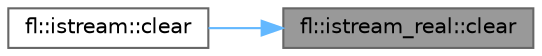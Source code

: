 digraph "fl::istream_real::clear"
{
 // INTERACTIVE_SVG=YES
 // LATEX_PDF_SIZE
  bgcolor="transparent";
  edge [fontname=Helvetica,fontsize=10,labelfontname=Helvetica,labelfontsize=10];
  node [fontname=Helvetica,fontsize=10,shape=box,height=0.2,width=0.4];
  rankdir="RL";
  Node1 [id="Node000001",label="fl::istream_real::clear",height=0.2,width=0.4,color="gray40", fillcolor="grey60", style="filled", fontcolor="black",tooltip=" "];
  Node1 -> Node2 [id="edge1_Node000001_Node000002",dir="back",color="steelblue1",style="solid",tooltip=" "];
  Node2 [id="Node000002",label="fl::istream::clear",height=0.2,width=0.4,color="grey40", fillcolor="white", style="filled",URL="$de/def/classfl_1_1istream_a8b871fd66d69d3bb0cf619944a03c1f8.html#a8b871fd66d69d3bb0cf619944a03c1f8",tooltip=" "];
}
